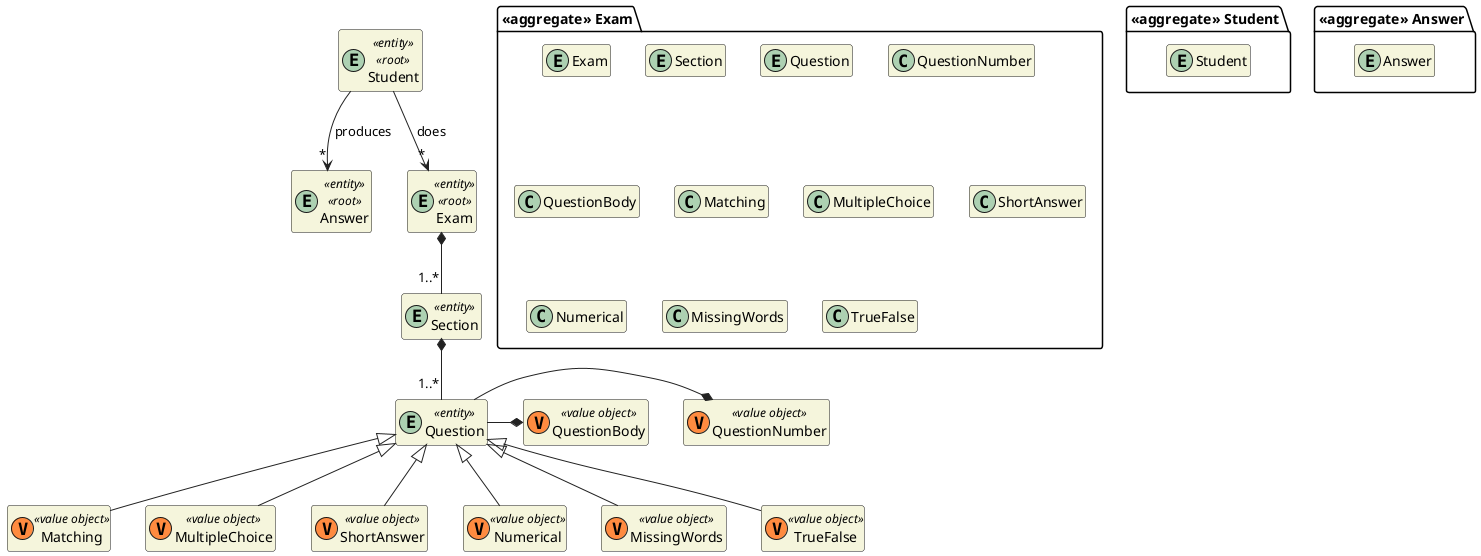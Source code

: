 @startuml DM-EXAM
'https://plantuml.com/class-diagram

skinparam classAttributeIconSize 0
hide empty attributes
hide empty methods
skinparam classBackgroundColor beige
skinparam ArrowColor #222222

package "<<aggregate>> Exam" {
    entity Exam
    entity Section

    entity Question
    class QuestionNumber
    class QuestionBody

    class Matching
    class MultipleChoice
    class ShortAnswer
    class Numerical
    class MissingWords
    class TrueFalse
}

package "<<aggregate>> Student" {
    entity Student
}

entity Student <<entity>> <<root>> {
}

package "<<aggregate>> Answer" {
    entity Answer
}

entity Answer <<entity>> <<root>> {
}

entity Exam <<entity>> <<root>> {}

entity Section <<entity>> {}

entity Question <<entity>> {}

class QuestionNumber <<(V,#FF8B40) value object>> {}
class QuestionBody <<(V,#FF8B40) value object>> {}

class Matching <<(V, #FF8B40) value object>> {}
class MultipleChoice <<(V, #FF8B40) value object>> {}
class ShortAnswer <<(V, #FF8B40) value object>> {}
class Numerical <<(V, #FF8B40) value object>> {}
class MissingWords <<(V, #FF8B40) value object>> {}
class TrueFalse <<(V, #FF8B40) value object>> {}

Question -* QuestionNumber
Question -* QuestionBody

Question <|-- Matching
Question <|-- MultipleChoice
Question <|-- ShortAnswer
Question <|-- Numerical
Question <|-- MissingWords
Question <|-- TrueFalse

Exam *-- "1..*" Section
Section *-- "1..*" Question


Student --> "*" Answer : produces

Student --> "*" Exam : does

@enduml
